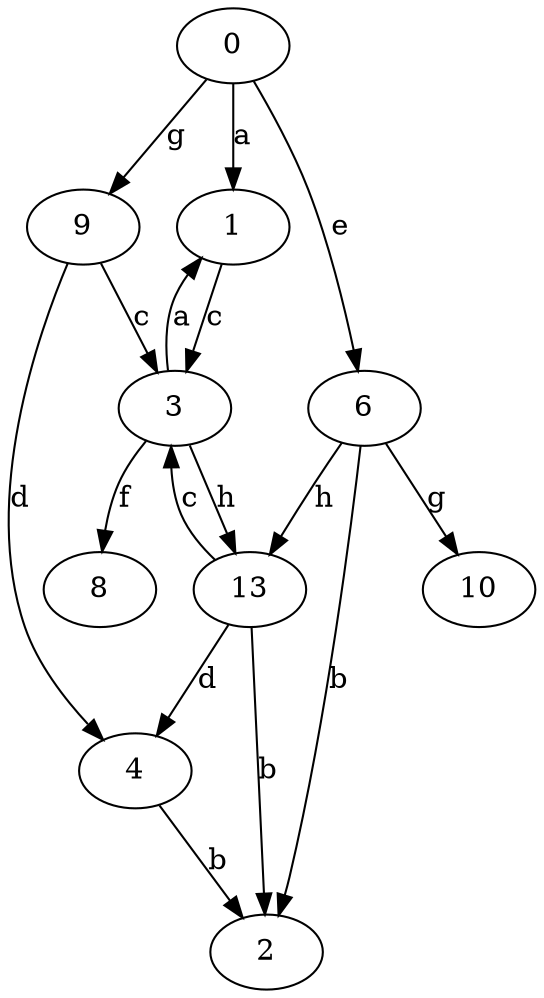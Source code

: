 strict digraph  {
0;
1;
2;
3;
4;
6;
8;
9;
10;
13;
0 -> 1  [label=a];
0 -> 6  [label=e];
0 -> 9  [label=g];
1 -> 3  [label=c];
3 -> 1  [label=a];
3 -> 8  [label=f];
3 -> 13  [label=h];
4 -> 2  [label=b];
6 -> 2  [label=b];
6 -> 10  [label=g];
6 -> 13  [label=h];
9 -> 3  [label=c];
9 -> 4  [label=d];
13 -> 2  [label=b];
13 -> 3  [label=c];
13 -> 4  [label=d];
}

